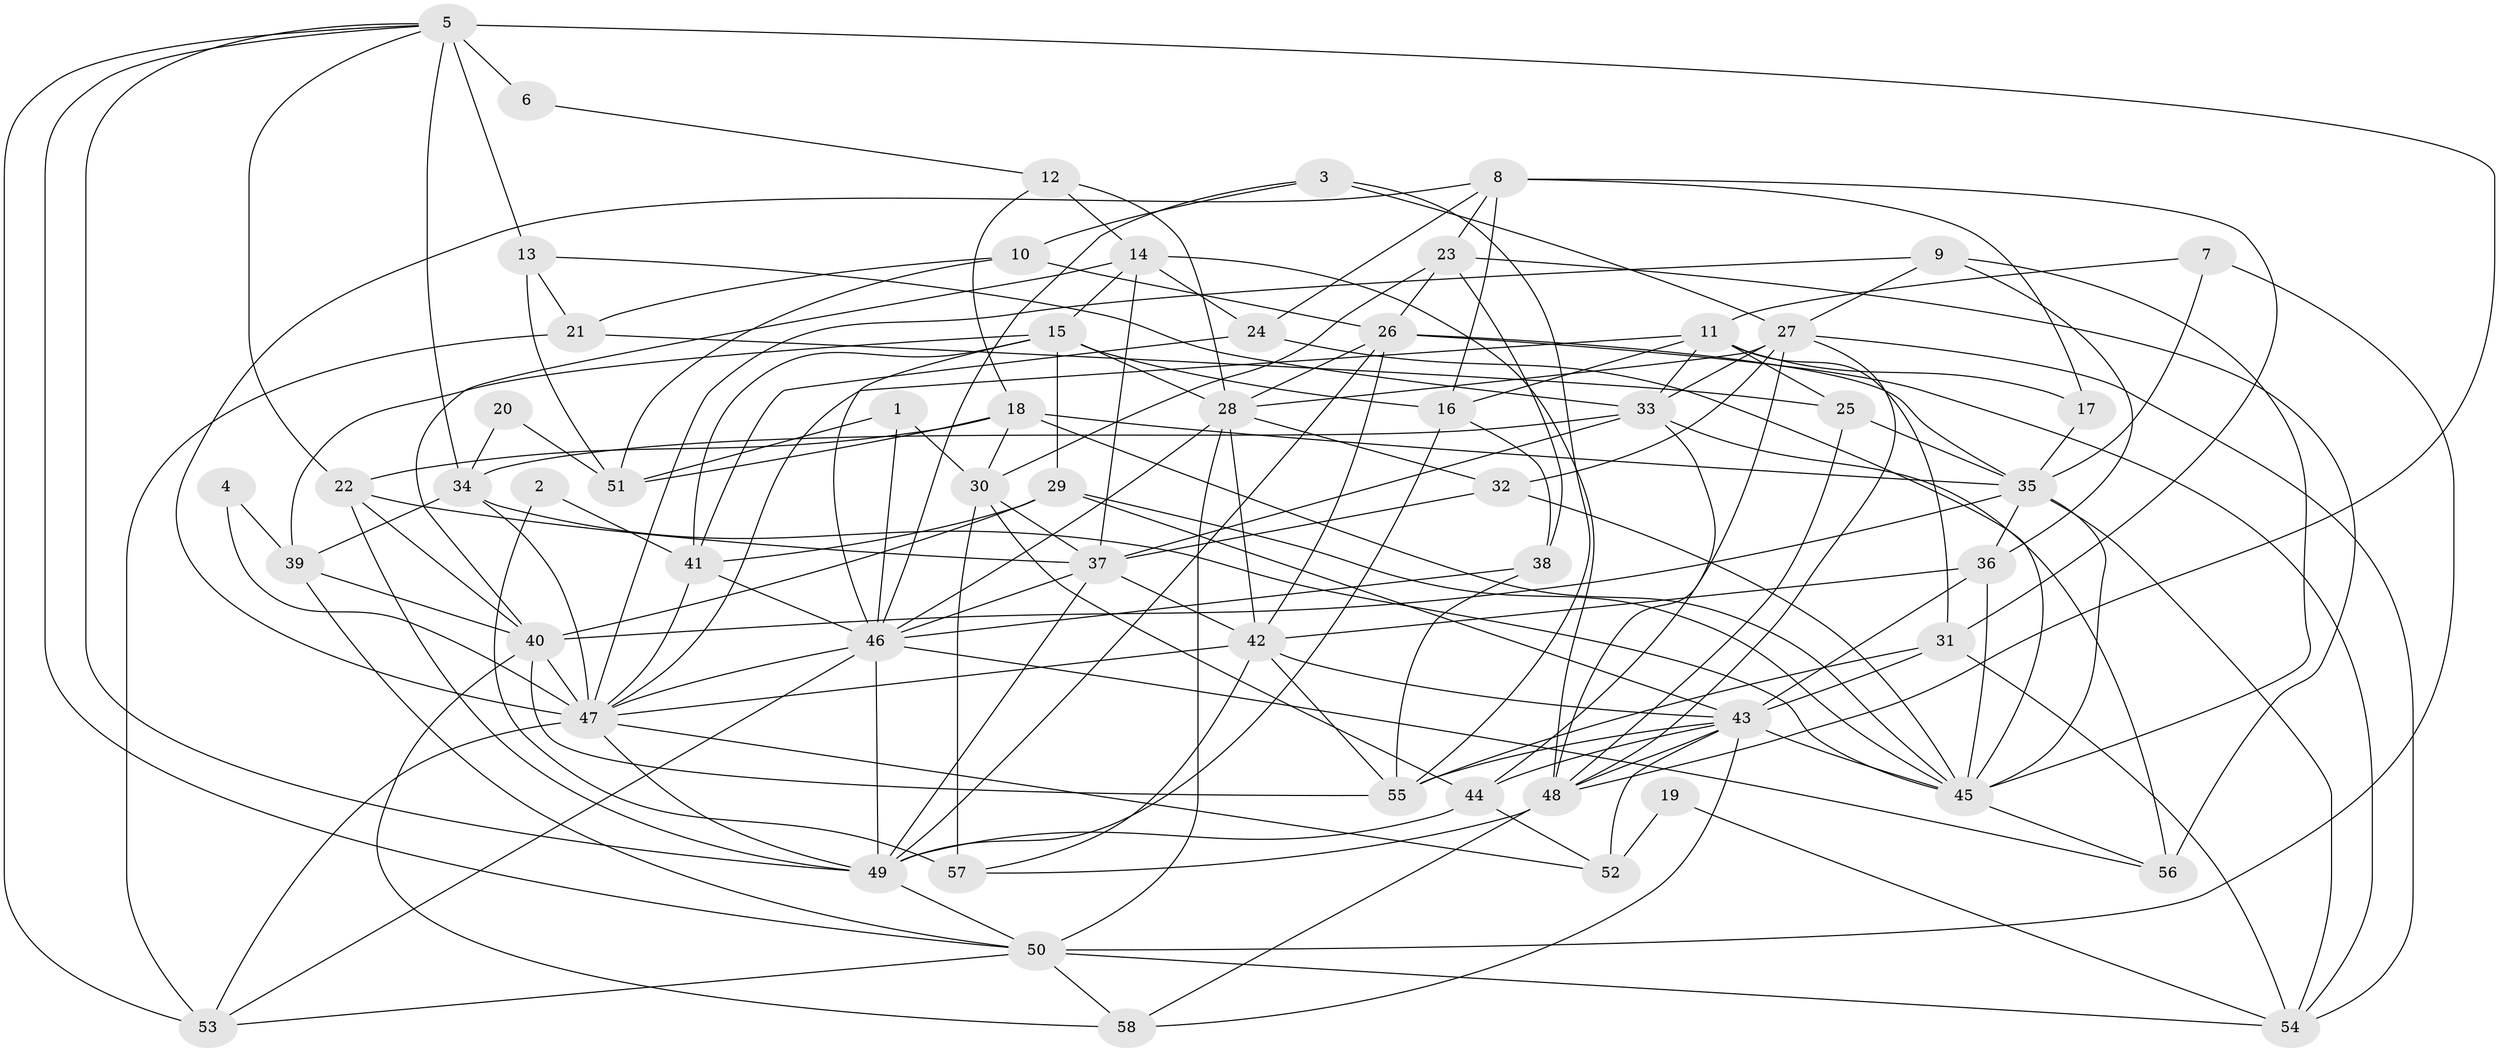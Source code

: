 // original degree distribution, {4: 0.29310344827586204, 5: 0.14655172413793102, 3: 0.27586206896551724, 6: 0.12931034482758622, 2: 0.1206896551724138, 7: 0.02586206896551724, 8: 0.008620689655172414}
// Generated by graph-tools (version 1.1) at 2025/26/03/09/25 03:26:11]
// undirected, 58 vertices, 163 edges
graph export_dot {
graph [start="1"]
  node [color=gray90,style=filled];
  1;
  2;
  3;
  4;
  5;
  6;
  7;
  8;
  9;
  10;
  11;
  12;
  13;
  14;
  15;
  16;
  17;
  18;
  19;
  20;
  21;
  22;
  23;
  24;
  25;
  26;
  27;
  28;
  29;
  30;
  31;
  32;
  33;
  34;
  35;
  36;
  37;
  38;
  39;
  40;
  41;
  42;
  43;
  44;
  45;
  46;
  47;
  48;
  49;
  50;
  51;
  52;
  53;
  54;
  55;
  56;
  57;
  58;
  1 -- 30 [weight=1.0];
  1 -- 46 [weight=1.0];
  1 -- 51 [weight=1.0];
  2 -- 41 [weight=1.0];
  2 -- 57 [weight=1.0];
  3 -- 10 [weight=1.0];
  3 -- 27 [weight=1.0];
  3 -- 46 [weight=1.0];
  3 -- 55 [weight=1.0];
  4 -- 39 [weight=1.0];
  4 -- 47 [weight=1.0];
  5 -- 6 [weight=2.0];
  5 -- 13 [weight=2.0];
  5 -- 22 [weight=1.0];
  5 -- 34 [weight=1.0];
  5 -- 48 [weight=1.0];
  5 -- 49 [weight=1.0];
  5 -- 50 [weight=1.0];
  5 -- 53 [weight=1.0];
  6 -- 12 [weight=1.0];
  7 -- 11 [weight=1.0];
  7 -- 35 [weight=1.0];
  7 -- 50 [weight=1.0];
  8 -- 16 [weight=1.0];
  8 -- 17 [weight=1.0];
  8 -- 23 [weight=1.0];
  8 -- 24 [weight=1.0];
  8 -- 31 [weight=1.0];
  8 -- 47 [weight=1.0];
  9 -- 27 [weight=1.0];
  9 -- 36 [weight=1.0];
  9 -- 45 [weight=1.0];
  9 -- 47 [weight=1.0];
  10 -- 21 [weight=1.0];
  10 -- 26 [weight=1.0];
  10 -- 51 [weight=1.0];
  11 -- 16 [weight=1.0];
  11 -- 17 [weight=1.0];
  11 -- 25 [weight=1.0];
  11 -- 31 [weight=1.0];
  11 -- 33 [weight=1.0];
  11 -- 47 [weight=1.0];
  12 -- 14 [weight=1.0];
  12 -- 18 [weight=1.0];
  12 -- 28 [weight=1.0];
  13 -- 21 [weight=1.0];
  13 -- 33 [weight=1.0];
  13 -- 51 [weight=1.0];
  14 -- 15 [weight=1.0];
  14 -- 24 [weight=1.0];
  14 -- 37 [weight=1.0];
  14 -- 40 [weight=1.0];
  14 -- 48 [weight=1.0];
  15 -- 16 [weight=1.0];
  15 -- 28 [weight=1.0];
  15 -- 29 [weight=1.0];
  15 -- 39 [weight=1.0];
  15 -- 41 [weight=1.0];
  15 -- 46 [weight=1.0];
  16 -- 38 [weight=1.0];
  16 -- 49 [weight=1.0];
  17 -- 35 [weight=1.0];
  18 -- 22 [weight=1.0];
  18 -- 30 [weight=1.0];
  18 -- 35 [weight=1.0];
  18 -- 45 [weight=1.0];
  18 -- 51 [weight=1.0];
  19 -- 52 [weight=1.0];
  19 -- 54 [weight=1.0];
  20 -- 34 [weight=1.0];
  20 -- 51 [weight=1.0];
  21 -- 25 [weight=1.0];
  21 -- 53 [weight=1.0];
  22 -- 37 [weight=1.0];
  22 -- 40 [weight=1.0];
  22 -- 49 [weight=2.0];
  23 -- 26 [weight=1.0];
  23 -- 30 [weight=1.0];
  23 -- 38 [weight=1.0];
  23 -- 56 [weight=2.0];
  24 -- 41 [weight=1.0];
  24 -- 45 [weight=1.0];
  25 -- 35 [weight=1.0];
  25 -- 48 [weight=1.0];
  26 -- 28 [weight=1.0];
  26 -- 35 [weight=1.0];
  26 -- 42 [weight=1.0];
  26 -- 49 [weight=1.0];
  26 -- 54 [weight=1.0];
  27 -- 28 [weight=1.0];
  27 -- 32 [weight=1.0];
  27 -- 33 [weight=1.0];
  27 -- 44 [weight=1.0];
  27 -- 48 [weight=1.0];
  27 -- 54 [weight=1.0];
  28 -- 32 [weight=1.0];
  28 -- 42 [weight=1.0];
  28 -- 46 [weight=1.0];
  28 -- 50 [weight=1.0];
  29 -- 40 [weight=1.0];
  29 -- 41 [weight=1.0];
  29 -- 43 [weight=1.0];
  29 -- 45 [weight=1.0];
  30 -- 37 [weight=1.0];
  30 -- 44 [weight=1.0];
  30 -- 57 [weight=2.0];
  31 -- 43 [weight=1.0];
  31 -- 54 [weight=2.0];
  31 -- 55 [weight=1.0];
  32 -- 37 [weight=1.0];
  32 -- 45 [weight=1.0];
  33 -- 34 [weight=1.0];
  33 -- 37 [weight=1.0];
  33 -- 48 [weight=1.0];
  33 -- 56 [weight=1.0];
  34 -- 39 [weight=2.0];
  34 -- 45 [weight=1.0];
  34 -- 47 [weight=1.0];
  35 -- 36 [weight=1.0];
  35 -- 40 [weight=1.0];
  35 -- 45 [weight=1.0];
  35 -- 54 [weight=1.0];
  36 -- 42 [weight=1.0];
  36 -- 43 [weight=1.0];
  36 -- 45 [weight=1.0];
  37 -- 42 [weight=1.0];
  37 -- 46 [weight=1.0];
  37 -- 49 [weight=1.0];
  38 -- 46 [weight=1.0];
  38 -- 55 [weight=2.0];
  39 -- 40 [weight=1.0];
  39 -- 50 [weight=1.0];
  40 -- 47 [weight=1.0];
  40 -- 55 [weight=1.0];
  40 -- 58 [weight=1.0];
  41 -- 46 [weight=1.0];
  41 -- 47 [weight=1.0];
  42 -- 43 [weight=2.0];
  42 -- 47 [weight=1.0];
  42 -- 55 [weight=1.0];
  42 -- 57 [weight=1.0];
  43 -- 44 [weight=1.0];
  43 -- 45 [weight=1.0];
  43 -- 48 [weight=2.0];
  43 -- 52 [weight=1.0];
  43 -- 55 [weight=1.0];
  43 -- 58 [weight=1.0];
  44 -- 49 [weight=1.0];
  44 -- 52 [weight=1.0];
  45 -- 56 [weight=1.0];
  46 -- 47 [weight=1.0];
  46 -- 49 [weight=1.0];
  46 -- 53 [weight=1.0];
  46 -- 56 [weight=1.0];
  47 -- 49 [weight=1.0];
  47 -- 52 [weight=1.0];
  47 -- 53 [weight=2.0];
  48 -- 57 [weight=1.0];
  48 -- 58 [weight=1.0];
  49 -- 50 [weight=1.0];
  50 -- 53 [weight=1.0];
  50 -- 54 [weight=1.0];
  50 -- 58 [weight=1.0];
}
